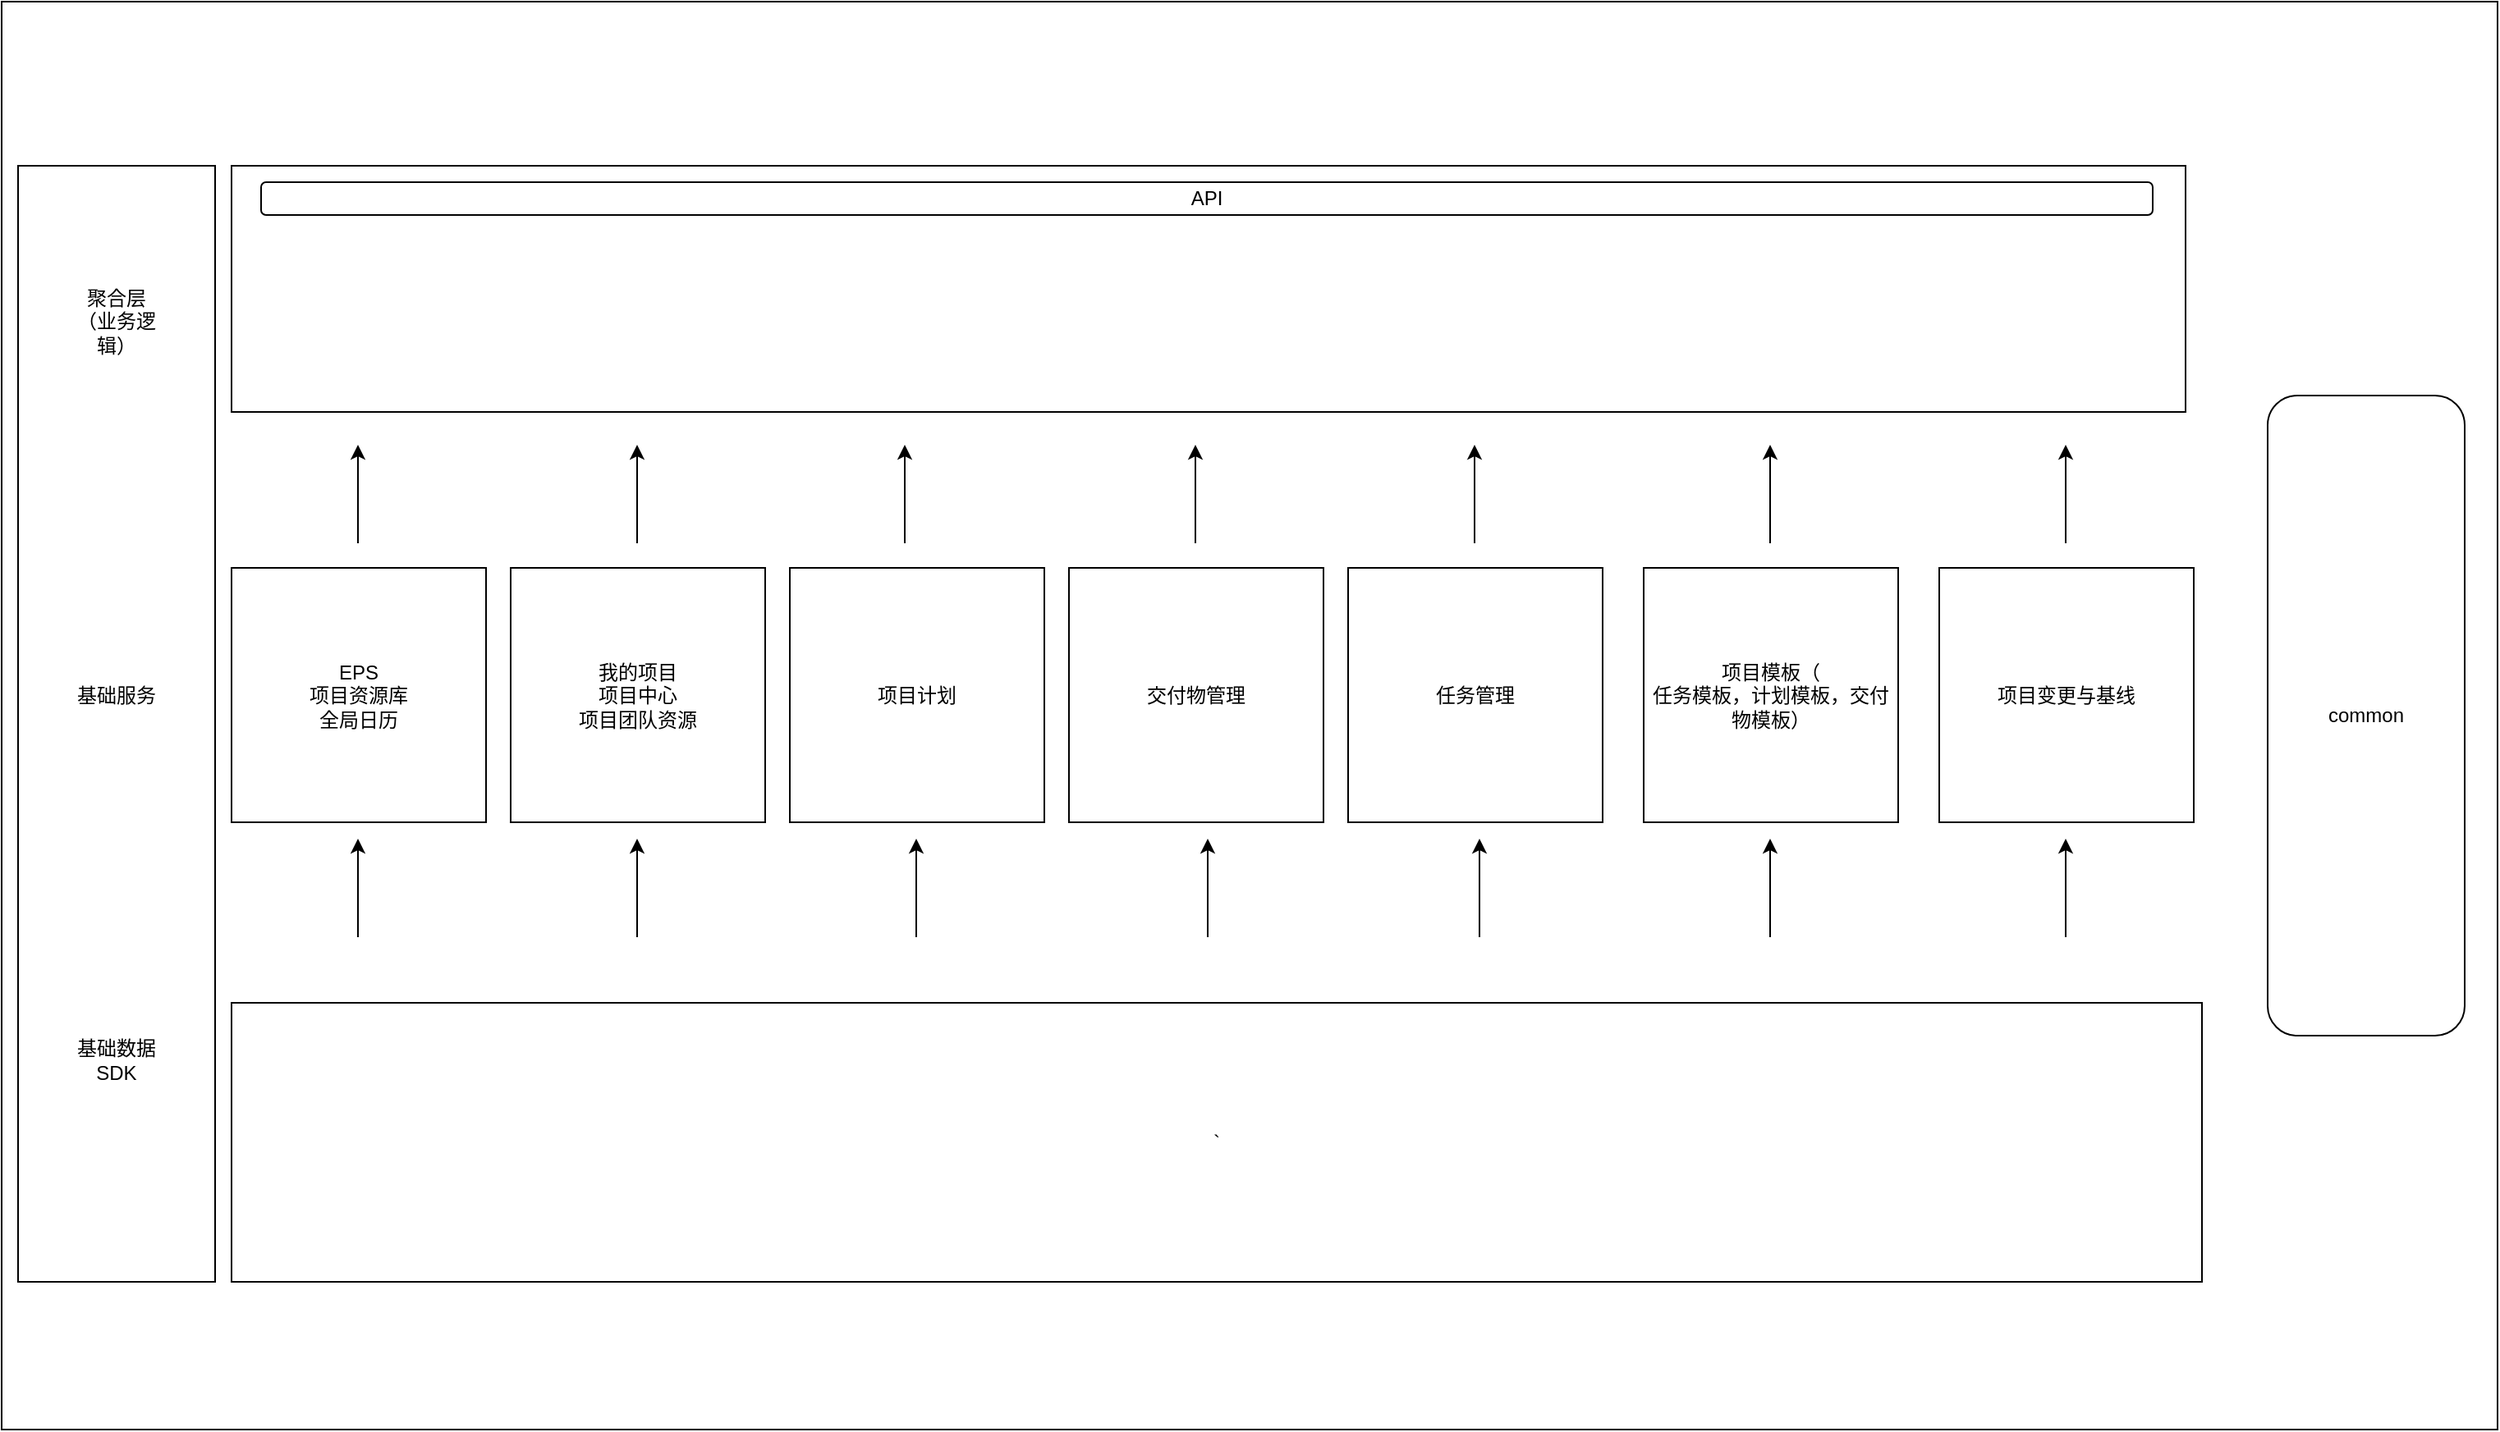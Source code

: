 <mxfile version="20.8.16" type="device"><diagram name="Page-1" id="58cdce13-f638-feb5-8d6f-7d28b1aa9fa0"><mxGraphModel dx="2438" dy="820" grid="1" gridSize="10" guides="1" tooltips="1" connect="1" arrows="1" fold="1" page="1" pageScale="1" pageWidth="1100" pageHeight="850" background="none" math="0" shadow="0"><root><mxCell id="0"/><mxCell id="1" parent="0"/><mxCell id="6T3KH8l_KZopxQbZEiTl-21" value="s" style="rounded=0;whiteSpace=wrap;html=1;" parent="1" vertex="1"><mxGeometry x="-20" y="60" width="1520" height="870" as="geometry"/></mxCell><mxCell id="6T3KH8l_KZopxQbZEiTl-1" value="`" style="rounded=0;whiteSpace=wrap;html=1;" parent="1" vertex="1"><mxGeometry x="120" y="670" width="1200" height="170" as="geometry"/></mxCell><mxCell id="6T3KH8l_KZopxQbZEiTl-2" value="EPS&lt;br&gt;项目资源库&lt;br&gt;全局日历" style="whiteSpace=wrap;html=1;aspect=fixed;" parent="1" vertex="1"><mxGeometry x="120" y="405" width="155" height="155" as="geometry"/></mxCell><mxCell id="6T3KH8l_KZopxQbZEiTl-3" value="" style="rounded=0;whiteSpace=wrap;html=1;" parent="1" vertex="1"><mxGeometry x="120" y="160" width="1190" height="150" as="geometry"/></mxCell><mxCell id="6T3KH8l_KZopxQbZEiTl-14" value="我的项目&lt;br&gt;项目中心&lt;br&gt;项目团队资源" style="whiteSpace=wrap;html=1;aspect=fixed;" parent="1" vertex="1"><mxGeometry x="290" y="405" width="155" height="155" as="geometry"/></mxCell><mxCell id="6T3KH8l_KZopxQbZEiTl-15" value="项目计划" style="whiteSpace=wrap;html=1;aspect=fixed;" parent="1" vertex="1"><mxGeometry x="460" y="405" width="155" height="155" as="geometry"/></mxCell><mxCell id="6T3KH8l_KZopxQbZEiTl-16" value="交付物管理" style="whiteSpace=wrap;html=1;aspect=fixed;" parent="1" vertex="1"><mxGeometry x="630" y="405" width="155" height="155" as="geometry"/></mxCell><mxCell id="6T3KH8l_KZopxQbZEiTl-17" value="任务管理" style="whiteSpace=wrap;html=1;aspect=fixed;" parent="1" vertex="1"><mxGeometry x="800" y="405" width="155" height="155" as="geometry"/></mxCell><mxCell id="6T3KH8l_KZopxQbZEiTl-18" value="项目模板（&lt;br&gt;任务模板，计划模板，交付物模板）" style="whiteSpace=wrap;html=1;aspect=fixed;" parent="1" vertex="1"><mxGeometry x="980" y="405" width="155" height="155" as="geometry"/></mxCell><mxCell id="6T3KH8l_KZopxQbZEiTl-19" value="项目变更与基线" style="whiteSpace=wrap;html=1;aspect=fixed;" parent="1" vertex="1"><mxGeometry x="1160" y="405" width="155" height="155" as="geometry"/></mxCell><mxCell id="6T3KH8l_KZopxQbZEiTl-22" value="" style="rounded=0;whiteSpace=wrap;html=1;" parent="1" vertex="1"><mxGeometry x="-10" y="160" width="120" height="680" as="geometry"/></mxCell><mxCell id="6T3KH8l_KZopxQbZEiTl-25" value="聚合层（业务逻辑）" style="text;html=1;strokeColor=none;fillColor=none;align=center;verticalAlign=middle;whiteSpace=wrap;rounded=0;" parent="1" vertex="1"><mxGeometry x="20" y="240" width="60" height="30" as="geometry"/></mxCell><mxCell id="6T3KH8l_KZopxQbZEiTl-26" value="基础服务" style="text;html=1;strokeColor=none;fillColor=none;align=center;verticalAlign=middle;whiteSpace=wrap;rounded=0;" parent="1" vertex="1"><mxGeometry x="20" y="467.5" width="60" height="30" as="geometry"/></mxCell><mxCell id="6T3KH8l_KZopxQbZEiTl-27" value="基础数据&lt;br&gt;SDK" style="text;html=1;strokeColor=none;fillColor=none;align=center;verticalAlign=middle;whiteSpace=wrap;rounded=0;" parent="1" vertex="1"><mxGeometry x="20" y="690" width="60" height="30" as="geometry"/></mxCell><mxCell id="6T3KH8l_KZopxQbZEiTl-28" value="API" style="rounded=1;whiteSpace=wrap;html=1;" parent="1" vertex="1"><mxGeometry x="138" y="170" width="1152" height="20" as="geometry"/></mxCell><mxCell id="6T3KH8l_KZopxQbZEiTl-29" value="" style="endArrow=classic;html=1;rounded=0;" parent="1" edge="1"><mxGeometry width="50" height="50" relative="1" as="geometry"><mxPoint x="714.5" y="630" as="sourcePoint"/><mxPoint x="714.5" y="570" as="targetPoint"/></mxGeometry></mxCell><mxCell id="6T3KH8l_KZopxQbZEiTl-30" value="" style="endArrow=classic;html=1;rounded=0;" parent="1" edge="1"><mxGeometry width="50" height="50" relative="1" as="geometry"><mxPoint x="537" y="630" as="sourcePoint"/><mxPoint x="537" y="570" as="targetPoint"/></mxGeometry></mxCell><mxCell id="6T3KH8l_KZopxQbZEiTl-31" value="" style="endArrow=classic;html=1;rounded=0;" parent="1" edge="1"><mxGeometry width="50" height="50" relative="1" as="geometry"><mxPoint x="367" y="630" as="sourcePoint"/><mxPoint x="367" y="570" as="targetPoint"/></mxGeometry></mxCell><mxCell id="6T3KH8l_KZopxQbZEiTl-32" value="" style="endArrow=classic;html=1;rounded=0;" parent="1" edge="1"><mxGeometry width="50" height="50" relative="1" as="geometry"><mxPoint x="197" y="630" as="sourcePoint"/><mxPoint x="197" y="570" as="targetPoint"/></mxGeometry></mxCell><mxCell id="6T3KH8l_KZopxQbZEiTl-33" value="" style="endArrow=classic;html=1;rounded=0;" parent="1" edge="1"><mxGeometry width="50" height="50" relative="1" as="geometry"><mxPoint x="880" y="630" as="sourcePoint"/><mxPoint x="880" y="570" as="targetPoint"/></mxGeometry></mxCell><mxCell id="6T3KH8l_KZopxQbZEiTl-34" value="" style="endArrow=classic;html=1;rounded=0;" parent="1" edge="1"><mxGeometry width="50" height="50" relative="1" as="geometry"><mxPoint x="1057" y="630" as="sourcePoint"/><mxPoint x="1057" y="570" as="targetPoint"/></mxGeometry></mxCell><mxCell id="6T3KH8l_KZopxQbZEiTl-35" value="" style="endArrow=classic;html=1;rounded=0;" parent="1" edge="1"><mxGeometry width="50" height="50" relative="1" as="geometry"><mxPoint x="1237" y="630" as="sourcePoint"/><mxPoint x="1237" y="570" as="targetPoint"/></mxGeometry></mxCell><mxCell id="6T3KH8l_KZopxQbZEiTl-36" value="" style="endArrow=classic;html=1;rounded=0;" parent="1" edge="1"><mxGeometry width="50" height="50" relative="1" as="geometry"><mxPoint x="197" y="390" as="sourcePoint"/><mxPoint x="197" y="330" as="targetPoint"/></mxGeometry></mxCell><mxCell id="6T3KH8l_KZopxQbZEiTl-37" value="" style="endArrow=classic;html=1;rounded=0;" parent="1" edge="1"><mxGeometry width="50" height="50" relative="1" as="geometry"><mxPoint x="367" y="390" as="sourcePoint"/><mxPoint x="367" y="330" as="targetPoint"/></mxGeometry></mxCell><mxCell id="6T3KH8l_KZopxQbZEiTl-38" value="" style="endArrow=classic;html=1;rounded=0;" parent="1" edge="1"><mxGeometry width="50" height="50" relative="1" as="geometry"><mxPoint x="530" y="390" as="sourcePoint"/><mxPoint x="530" y="330" as="targetPoint"/></mxGeometry></mxCell><mxCell id="6T3KH8l_KZopxQbZEiTl-39" value="" style="endArrow=classic;html=1;rounded=0;" parent="1" edge="1"><mxGeometry width="50" height="50" relative="1" as="geometry"><mxPoint x="707" y="390" as="sourcePoint"/><mxPoint x="707" y="330" as="targetPoint"/></mxGeometry></mxCell><mxCell id="6T3KH8l_KZopxQbZEiTl-40" value="" style="endArrow=classic;html=1;rounded=0;" parent="1" edge="1"><mxGeometry width="50" height="50" relative="1" as="geometry"><mxPoint x="1237" y="390" as="sourcePoint"/><mxPoint x="1237" y="330" as="targetPoint"/></mxGeometry></mxCell><mxCell id="6T3KH8l_KZopxQbZEiTl-41" value="" style="endArrow=classic;html=1;rounded=0;" parent="1" edge="1"><mxGeometry width="50" height="50" relative="1" as="geometry"><mxPoint x="877" y="390" as="sourcePoint"/><mxPoint x="877" y="330" as="targetPoint"/></mxGeometry></mxCell><mxCell id="6T3KH8l_KZopxQbZEiTl-43" value="" style="endArrow=classic;html=1;rounded=0;" parent="1" edge="1"><mxGeometry width="50" height="50" relative="1" as="geometry"><mxPoint x="1057" y="390" as="sourcePoint"/><mxPoint x="1057" y="330" as="targetPoint"/></mxGeometry></mxCell><mxCell id="6T3KH8l_KZopxQbZEiTl-44" value="common&lt;br&gt;" style="rounded=1;whiteSpace=wrap;html=1;" parent="1" vertex="1"><mxGeometry x="1360" y="300" width="120" height="390" as="geometry"/></mxCell></root></mxGraphModel></diagram></mxfile>